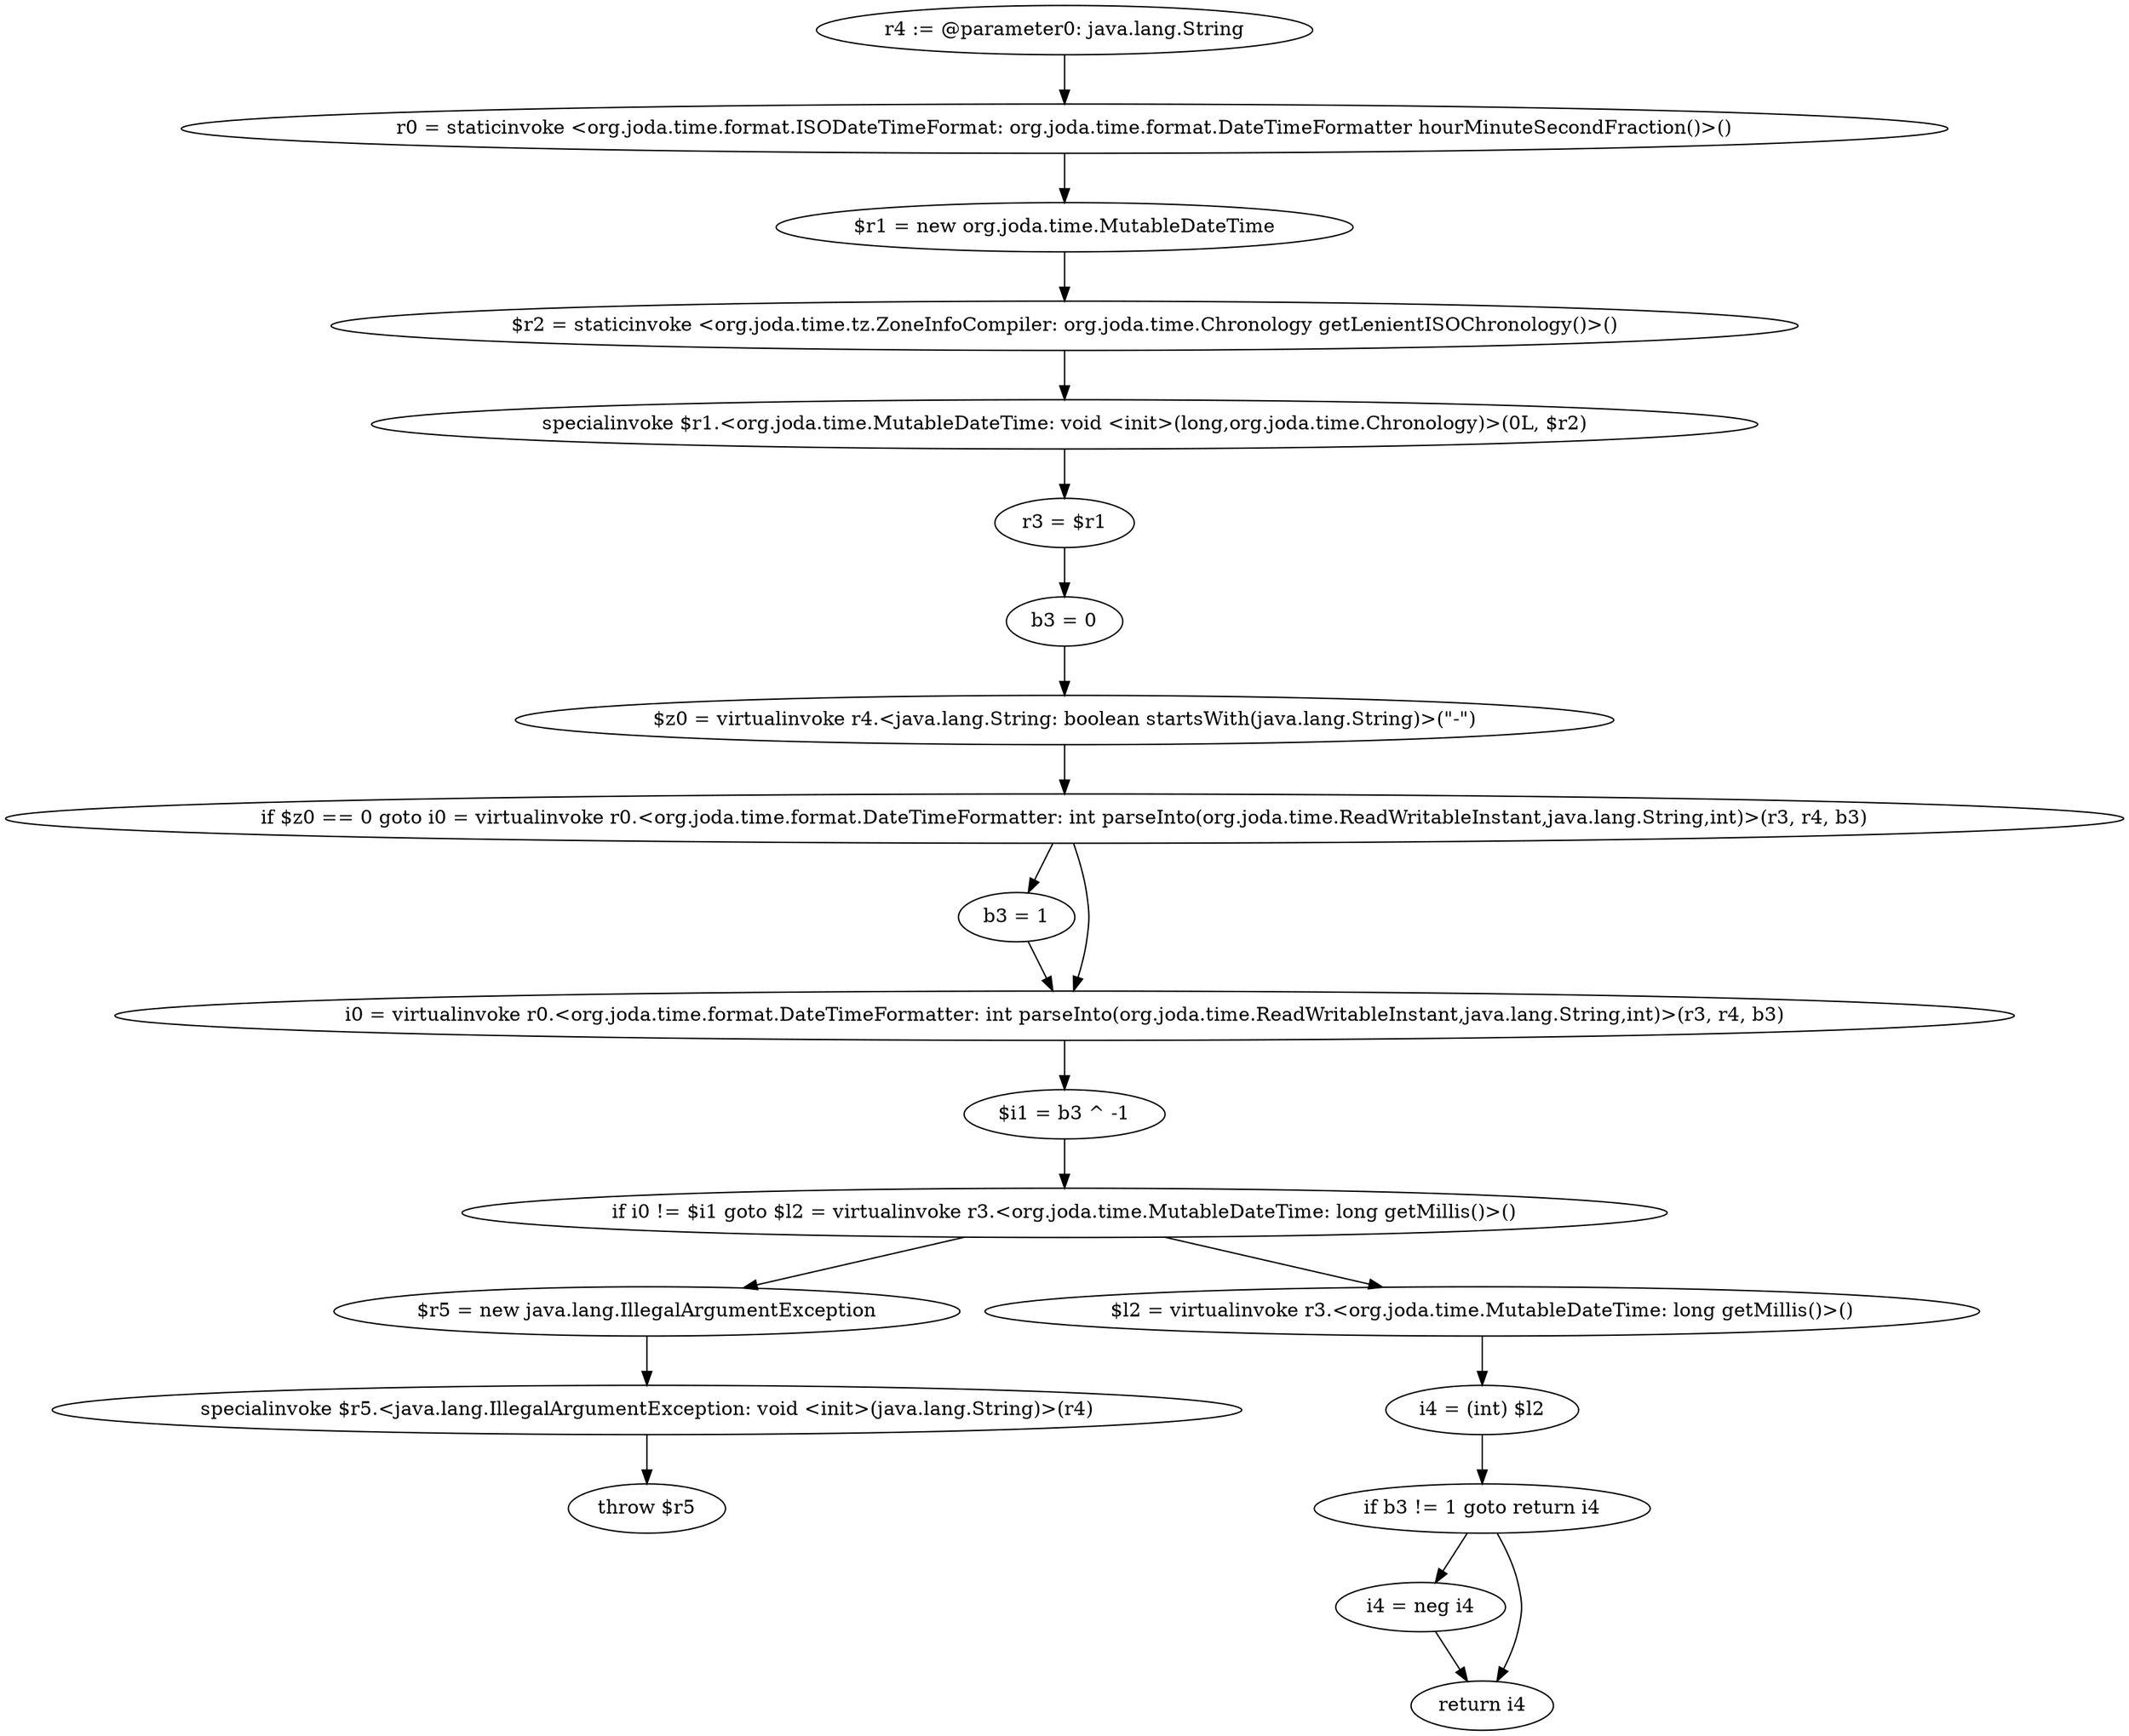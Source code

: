 digraph "unitGraph" {
    "r4 := @parameter0: java.lang.String"
    "r0 = staticinvoke <org.joda.time.format.ISODateTimeFormat: org.joda.time.format.DateTimeFormatter hourMinuteSecondFraction()>()"
    "$r1 = new org.joda.time.MutableDateTime"
    "$r2 = staticinvoke <org.joda.time.tz.ZoneInfoCompiler: org.joda.time.Chronology getLenientISOChronology()>()"
    "specialinvoke $r1.<org.joda.time.MutableDateTime: void <init>(long,org.joda.time.Chronology)>(0L, $r2)"
    "r3 = $r1"
    "b3 = 0"
    "$z0 = virtualinvoke r4.<java.lang.String: boolean startsWith(java.lang.String)>(\"-\")"
    "if $z0 == 0 goto i0 = virtualinvoke r0.<org.joda.time.format.DateTimeFormatter: int parseInto(org.joda.time.ReadWritableInstant,java.lang.String,int)>(r3, r4, b3)"
    "b3 = 1"
    "i0 = virtualinvoke r0.<org.joda.time.format.DateTimeFormatter: int parseInto(org.joda.time.ReadWritableInstant,java.lang.String,int)>(r3, r4, b3)"
    "$i1 = b3 ^ -1"
    "if i0 != $i1 goto $l2 = virtualinvoke r3.<org.joda.time.MutableDateTime: long getMillis()>()"
    "$r5 = new java.lang.IllegalArgumentException"
    "specialinvoke $r5.<java.lang.IllegalArgumentException: void <init>(java.lang.String)>(r4)"
    "throw $r5"
    "$l2 = virtualinvoke r3.<org.joda.time.MutableDateTime: long getMillis()>()"
    "i4 = (int) $l2"
    "if b3 != 1 goto return i4"
    "i4 = neg i4"
    "return i4"
    "r4 := @parameter0: java.lang.String"->"r0 = staticinvoke <org.joda.time.format.ISODateTimeFormat: org.joda.time.format.DateTimeFormatter hourMinuteSecondFraction()>()";
    "r0 = staticinvoke <org.joda.time.format.ISODateTimeFormat: org.joda.time.format.DateTimeFormatter hourMinuteSecondFraction()>()"->"$r1 = new org.joda.time.MutableDateTime";
    "$r1 = new org.joda.time.MutableDateTime"->"$r2 = staticinvoke <org.joda.time.tz.ZoneInfoCompiler: org.joda.time.Chronology getLenientISOChronology()>()";
    "$r2 = staticinvoke <org.joda.time.tz.ZoneInfoCompiler: org.joda.time.Chronology getLenientISOChronology()>()"->"specialinvoke $r1.<org.joda.time.MutableDateTime: void <init>(long,org.joda.time.Chronology)>(0L, $r2)";
    "specialinvoke $r1.<org.joda.time.MutableDateTime: void <init>(long,org.joda.time.Chronology)>(0L, $r2)"->"r3 = $r1";
    "r3 = $r1"->"b3 = 0";
    "b3 = 0"->"$z0 = virtualinvoke r4.<java.lang.String: boolean startsWith(java.lang.String)>(\"-\")";
    "$z0 = virtualinvoke r4.<java.lang.String: boolean startsWith(java.lang.String)>(\"-\")"->"if $z0 == 0 goto i0 = virtualinvoke r0.<org.joda.time.format.DateTimeFormatter: int parseInto(org.joda.time.ReadWritableInstant,java.lang.String,int)>(r3, r4, b3)";
    "if $z0 == 0 goto i0 = virtualinvoke r0.<org.joda.time.format.DateTimeFormatter: int parseInto(org.joda.time.ReadWritableInstant,java.lang.String,int)>(r3, r4, b3)"->"b3 = 1";
    "if $z0 == 0 goto i0 = virtualinvoke r0.<org.joda.time.format.DateTimeFormatter: int parseInto(org.joda.time.ReadWritableInstant,java.lang.String,int)>(r3, r4, b3)"->"i0 = virtualinvoke r0.<org.joda.time.format.DateTimeFormatter: int parseInto(org.joda.time.ReadWritableInstant,java.lang.String,int)>(r3, r4, b3)";
    "b3 = 1"->"i0 = virtualinvoke r0.<org.joda.time.format.DateTimeFormatter: int parseInto(org.joda.time.ReadWritableInstant,java.lang.String,int)>(r3, r4, b3)";
    "i0 = virtualinvoke r0.<org.joda.time.format.DateTimeFormatter: int parseInto(org.joda.time.ReadWritableInstant,java.lang.String,int)>(r3, r4, b3)"->"$i1 = b3 ^ -1";
    "$i1 = b3 ^ -1"->"if i0 != $i1 goto $l2 = virtualinvoke r3.<org.joda.time.MutableDateTime: long getMillis()>()";
    "if i0 != $i1 goto $l2 = virtualinvoke r3.<org.joda.time.MutableDateTime: long getMillis()>()"->"$r5 = new java.lang.IllegalArgumentException";
    "if i0 != $i1 goto $l2 = virtualinvoke r3.<org.joda.time.MutableDateTime: long getMillis()>()"->"$l2 = virtualinvoke r3.<org.joda.time.MutableDateTime: long getMillis()>()";
    "$r5 = new java.lang.IllegalArgumentException"->"specialinvoke $r5.<java.lang.IllegalArgumentException: void <init>(java.lang.String)>(r4)";
    "specialinvoke $r5.<java.lang.IllegalArgumentException: void <init>(java.lang.String)>(r4)"->"throw $r5";
    "$l2 = virtualinvoke r3.<org.joda.time.MutableDateTime: long getMillis()>()"->"i4 = (int) $l2";
    "i4 = (int) $l2"->"if b3 != 1 goto return i4";
    "if b3 != 1 goto return i4"->"i4 = neg i4";
    "if b3 != 1 goto return i4"->"return i4";
    "i4 = neg i4"->"return i4";
}
